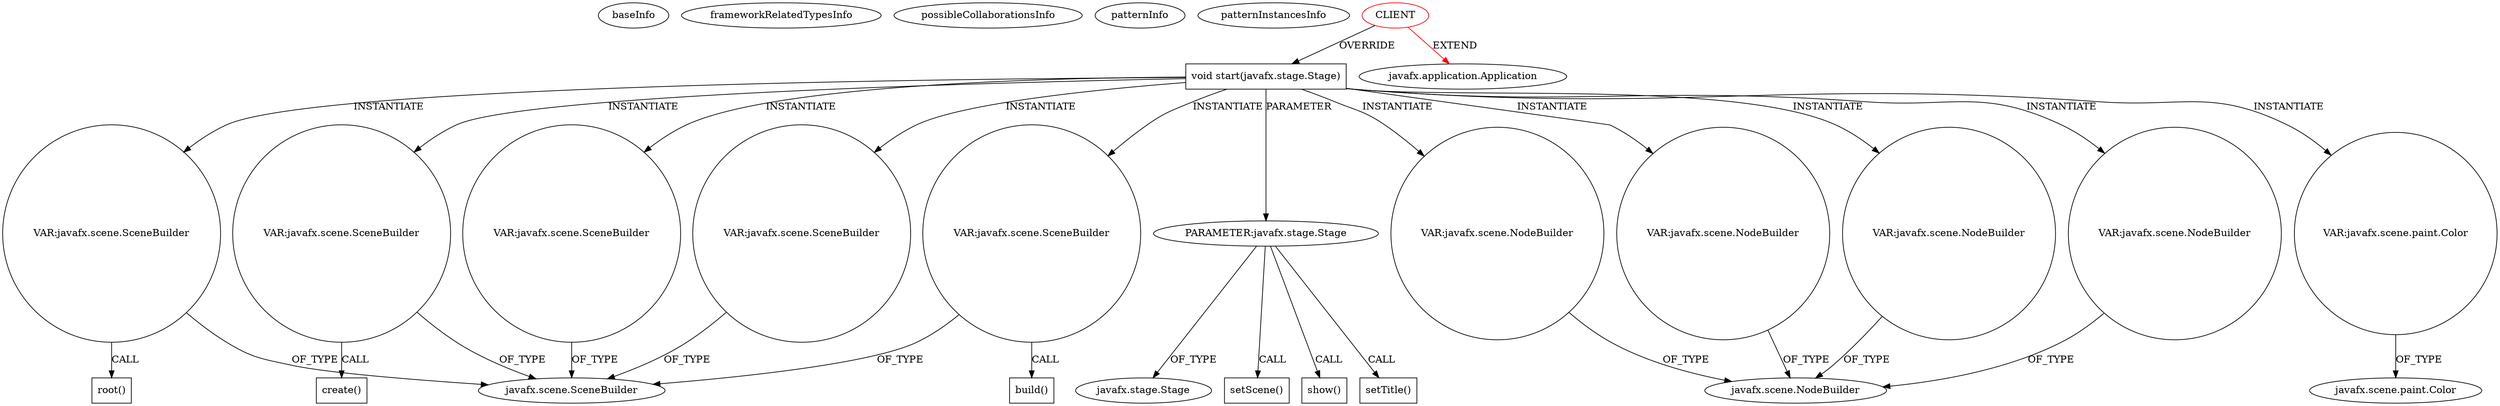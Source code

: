 digraph {
baseInfo[graphId=3756,category="pattern",isAnonymous=false,possibleRelation=false]
frameworkRelatedTypesInfo[0="javafx.application.Application"]
possibleCollaborationsInfo[]
patternInfo[frequency=2.0,patternRootClient=0]
patternInstancesInfo[0="soonzsoonz-QuickFoot~/soonzsoonz-QuickFoot/QuickFoot-master/src/application/AudioConfigMain.java~AudioConfigMain~4245",1="amonker-AmonkerFX~/amonker-AmonkerFX/AmonkerFX-master/src/cn/jingyun/javafx/amonker/ui/ButtonStyles.java~ButtonStyles~1840"]
11[label="javafx.scene.SceneBuilder",vertexType="FRAMEWORK_CLASS_TYPE",isFrameworkType=false]
12[label="VAR:javafx.scene.SceneBuilder",vertexType="VARIABLE_EXPRESION",isFrameworkType=false,shape=circle]
13[label="root()",vertexType="INSIDE_CALL",isFrameworkType=false,shape=box]
2[label="void start(javafx.stage.Stage)",vertexType="OVERRIDING_METHOD_DECLARATION",isFrameworkType=false,shape=box]
0[label="CLIENT",vertexType="ROOT_CLIENT_CLASS_DECLARATION",isFrameworkType=false,color=red]
3[label="PARAMETER:javafx.stage.Stage",vertexType="PARAMETER_DECLARATION",isFrameworkType=false]
297[label="VAR:javafx.scene.NodeBuilder",vertexType="VARIABLE_EXPRESION",isFrameworkType=false,shape=circle]
197[label="VAR:javafx.scene.NodeBuilder",vertexType="VARIABLE_EXPRESION",isFrameworkType=false,shape=circle]
186[label="VAR:javafx.scene.NodeBuilder",vertexType="VARIABLE_EXPRESION",isFrameworkType=false,shape=circle]
451[label="VAR:javafx.scene.NodeBuilder",vertexType="VARIABLE_EXPRESION",isFrameworkType=false,shape=circle]
460[label="show()",vertexType="INSIDE_CALL",isFrameworkType=false,shape=box]
24[label="VAR:javafx.scene.paint.Color",vertexType="VARIABLE_EXPRESION",isFrameworkType=false,shape=circle]
26[label="javafx.scene.paint.Color",vertexType="FRAMEWORK_CLASS_TYPE",isFrameworkType=false]
21[label="VAR:javafx.scene.SceneBuilder",vertexType="VARIABLE_EXPRESION",isFrameworkType=false,shape=circle]
22[label="create()",vertexType="INSIDE_CALL",isFrameworkType=false,shape=box]
15[label="VAR:javafx.scene.SceneBuilder",vertexType="VARIABLE_EXPRESION",isFrameworkType=false,shape=circle]
18[label="VAR:javafx.scene.SceneBuilder",vertexType="VARIABLE_EXPRESION",isFrameworkType=false,shape=circle]
9[label="VAR:javafx.scene.SceneBuilder",vertexType="VARIABLE_EXPRESION",isFrameworkType=false,shape=circle]
6[label="setTitle()",vertexType="INSIDE_CALL",isFrameworkType=false,shape=box]
65[label="javafx.scene.NodeBuilder",vertexType="FRAMEWORK_CLASS_TYPE",isFrameworkType=false]
4[label="javafx.stage.Stage",vertexType="FRAMEWORK_CLASS_TYPE",isFrameworkType=false]
1[label="javafx.application.Application",vertexType="FRAMEWORK_CLASS_TYPE",isFrameworkType=false]
10[label="build()",vertexType="INSIDE_CALL",isFrameworkType=false,shape=box]
8[label="setScene()",vertexType="INSIDE_CALL",isFrameworkType=false,shape=box]
3->460[label="CALL"]
24->26[label="OF_TYPE"]
0->1[label="EXTEND",color=red]
2->186[label="INSTANTIATE"]
2->297[label="INSTANTIATE"]
12->11[label="OF_TYPE"]
15->11[label="OF_TYPE"]
197->65[label="OF_TYPE"]
2->451[label="INSTANTIATE"]
9->10[label="CALL"]
2->12[label="INSTANTIATE"]
3->6[label="CALL"]
21->22[label="CALL"]
21->11[label="OF_TYPE"]
2->18[label="INSTANTIATE"]
2->3[label="PARAMETER"]
2->15[label="INSTANTIATE"]
3->8[label="CALL"]
12->13[label="CALL"]
2->197[label="INSTANTIATE"]
297->65[label="OF_TYPE"]
2->9[label="INSTANTIATE"]
9->11[label="OF_TYPE"]
2->21[label="INSTANTIATE"]
186->65[label="OF_TYPE"]
18->11[label="OF_TYPE"]
2->24[label="INSTANTIATE"]
451->65[label="OF_TYPE"]
0->2[label="OVERRIDE"]
3->4[label="OF_TYPE"]
}
